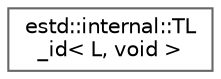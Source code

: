 digraph "Graphical Class Hierarchy"
{
 // LATEX_PDF_SIZE
  bgcolor="transparent";
  edge [fontname=Helvetica,fontsize=10,labelfontname=Helvetica,labelfontsize=10];
  node [fontname=Helvetica,fontsize=10,shape=box,height=0.2,width=0.4];
  rankdir="LR";
  Node0 [id="Node000000",label="estd::internal::TL\l_id\< L, void \>",height=0.2,width=0.4,color="grey40", fillcolor="white", style="filled",URL="$db/dc8/structestd_1_1internal_1_1TL__id_3_01L_00_01void_01_4.html",tooltip=" "];
}

